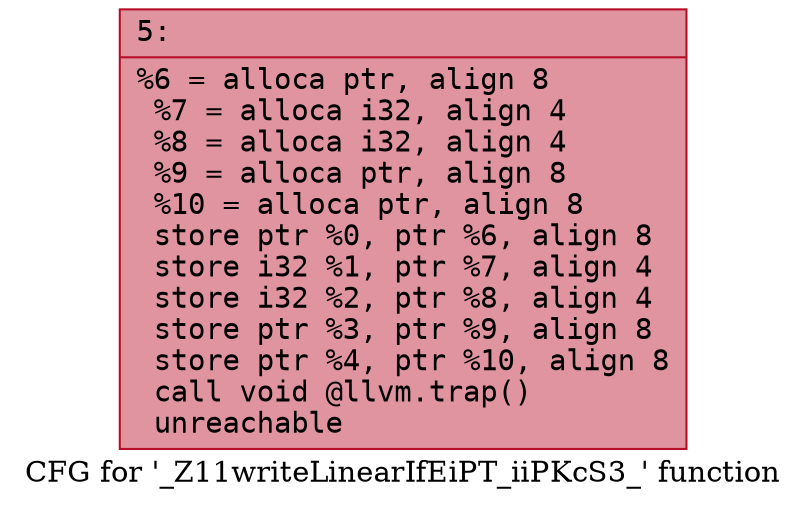 digraph "CFG for '_Z11writeLinearIfEiPT_iiPKcS3_' function" {
	label="CFG for '_Z11writeLinearIfEiPT_iiPKcS3_' function";

	Node0x600002ec2030 [shape=record,color="#b70d28ff", style=filled, fillcolor="#b70d2870" fontname="Courier",label="{5:\l|  %6 = alloca ptr, align 8\l  %7 = alloca i32, align 4\l  %8 = alloca i32, align 4\l  %9 = alloca ptr, align 8\l  %10 = alloca ptr, align 8\l  store ptr %0, ptr %6, align 8\l  store i32 %1, ptr %7, align 4\l  store i32 %2, ptr %8, align 4\l  store ptr %3, ptr %9, align 8\l  store ptr %4, ptr %10, align 8\l  call void @llvm.trap()\l  unreachable\l}"];
}
